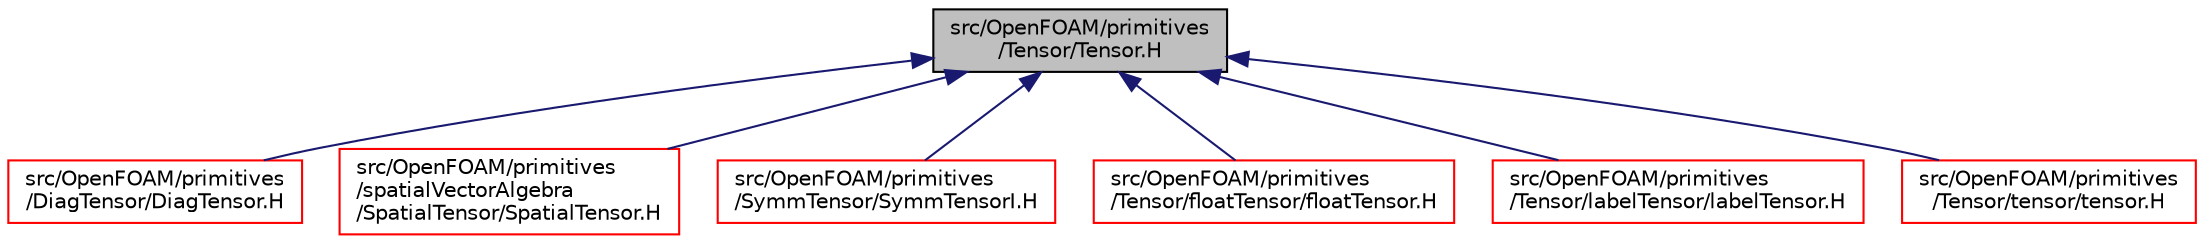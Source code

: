 digraph "src/OpenFOAM/primitives/Tensor/Tensor.H"
{
  bgcolor="transparent";
  edge [fontname="Helvetica",fontsize="10",labelfontname="Helvetica",labelfontsize="10"];
  node [fontname="Helvetica",fontsize="10",shape=record];
  Node62 [label="src/OpenFOAM/primitives\l/Tensor/Tensor.H",height=0.2,width=0.4,color="black", fillcolor="grey75", style="filled", fontcolor="black"];
  Node62 -> Node63 [dir="back",color="midnightblue",fontsize="10",style="solid",fontname="Helvetica"];
  Node63 [label="src/OpenFOAM/primitives\l/DiagTensor/DiagTensor.H",height=0.2,width=0.4,color="red",URL="$a12971.html"];
  Node62 -> Node693 [dir="back",color="midnightblue",fontsize="10",style="solid",fontname="Helvetica"];
  Node693 [label="src/OpenFOAM/primitives\l/spatialVectorAlgebra\l/SpatialTensor/SpatialTensor.H",height=0.2,width=0.4,color="red",URL="$a13376.html"];
  Node62 -> Node824 [dir="back",color="midnightblue",fontsize="10",style="solid",fontname="Helvetica"];
  Node824 [label="src/OpenFOAM/primitives\l/SymmTensor/SymmTensorI.H",height=0.2,width=0.4,color="red",URL="$a13565.html"];
  Node62 -> Node4583 [dir="back",color="midnightblue",fontsize="10",style="solid",fontname="Helvetica"];
  Node4583 [label="src/OpenFOAM/primitives\l/Tensor/floatTensor/floatTensor.H",height=0.2,width=0.4,color="red",URL="$a13583.html"];
  Node62 -> Node4585 [dir="back",color="midnightblue",fontsize="10",style="solid",fontname="Helvetica"];
  Node4585 [label="src/OpenFOAM/primitives\l/Tensor/labelTensor/labelTensor.H",height=0.2,width=0.4,color="red",URL="$a13589.html"];
  Node62 -> Node4516 [dir="back",color="midnightblue",fontsize="10",style="solid",fontname="Helvetica"];
  Node4516 [label="src/OpenFOAM/primitives\l/Tensor/tensor/tensor.H",height=0.2,width=0.4,color="red",URL="$a13613.html"];
}
